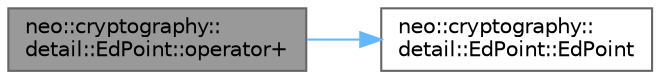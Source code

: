 digraph "neo::cryptography::detail::EdPoint::operator+"
{
 // LATEX_PDF_SIZE
  bgcolor="transparent";
  edge [fontname=Helvetica,fontsize=10,labelfontname=Helvetica,labelfontsize=10];
  node [fontname=Helvetica,fontsize=10,shape=box,height=0.2,width=0.4];
  rankdir="LR";
  Node1 [id="Node000001",label="neo::cryptography::\ldetail::EdPoint::operator+",height=0.2,width=0.4,color="gray40", fillcolor="grey60", style="filled", fontcolor="black",tooltip=" "];
  Node1 -> Node2 [id="edge2_Node000001_Node000002",color="steelblue1",style="solid",tooltip=" "];
  Node2 [id="Node000002",label="neo::cryptography::\ldetail::EdPoint::EdPoint",height=0.2,width=0.4,color="grey40", fillcolor="white", style="filled",URL="$structneo_1_1cryptography_1_1detail_1_1_ed_point.html#acb3ef2746bbb0ddf0448f74239156e84",tooltip=" "];
}
